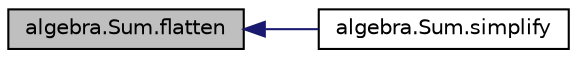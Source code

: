 digraph "algebra.Sum.flatten"
{
  edge [fontname="Helvetica",fontsize="10",labelfontname="Helvetica",labelfontsize="10"];
  node [fontname="Helvetica",fontsize="10",shape=record];
  rankdir="LR";
  Node1 [label="algebra.Sum.flatten",height=0.2,width=0.4,color="black", fillcolor="grey75", style="filled", fontcolor="black"];
  Node1 -> Node2 [dir="back",color="midnightblue",fontsize="10",style="solid",fontname="Helvetica"];
  Node2 [label="algebra.Sum.simplify",height=0.2,width=0.4,color="black", fillcolor="white", style="filled",URL="$classalgebra_1_1_sum.html#acf943c215b2493f954d12057fdcfb2f5"];
}
